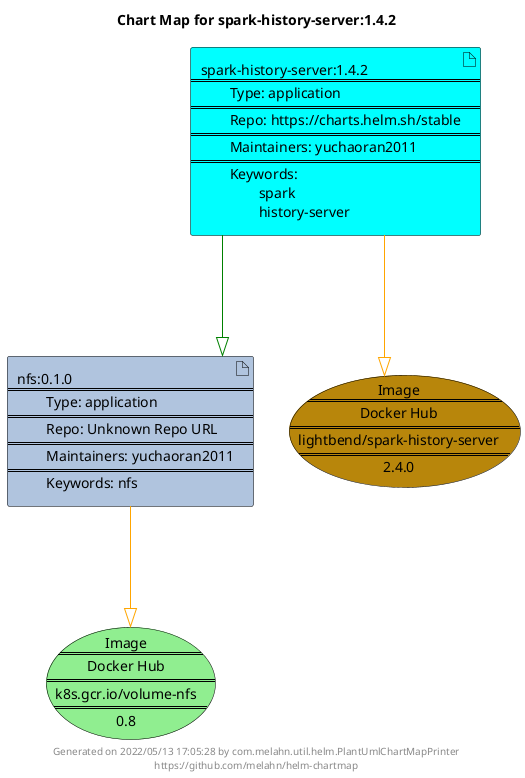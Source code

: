 @startuml
skinparam linetype ortho
skinparam backgroundColor white
skinparam usecaseBorderColor black
skinparam usecaseArrowColor LightSlateGray
skinparam artifactBorderColor black
skinparam artifactArrowColor LightSlateGray

title Chart Map for spark-history-server:1.4.2

'There are 2 referenced Helm Charts
artifact "spark-history-server:1.4.2\n====\n\tType: application\n====\n\tRepo: https://charts.helm.sh/stable\n====\n\tMaintainers: yuchaoran2011\n====\n\tKeywords: \n\t\tspark\n\t\thistory-server" as spark_history_server_1_4_2 #Cyan
artifact "nfs:0.1.0\n====\n\tType: application\n====\n\tRepo: Unknown Repo URL\n====\n\tMaintainers: yuchaoran2011\n====\n\tKeywords: nfs" as nfs_0_1_0 #LightSteelBlue

'There are 2 referenced Docker Images
usecase "Image\n====\nDocker Hub\n====\nk8s.gcr.io/volume-nfs\n====\n0.8" as k8s_gcr_io_volume_nfs_0_8 #LightGreen
usecase "Image\n====\nDocker Hub\n====\nlightbend/spark-history-server\n====\n2.4.0" as lightbend_spark_history_server_2_4_0 #DarkGoldenRod

'Chart Dependencies
spark_history_server_1_4_2--[#green]-|>nfs_0_1_0
spark_history_server_1_4_2--[#orange]-|>lightbend_spark_history_server_2_4_0
nfs_0_1_0--[#orange]-|>k8s_gcr_io_volume_nfs_0_8

center footer Generated on 2022/05/13 17:05:28 by com.melahn.util.helm.PlantUmlChartMapPrinter\nhttps://github.com/melahn/helm-chartmap
@enduml
